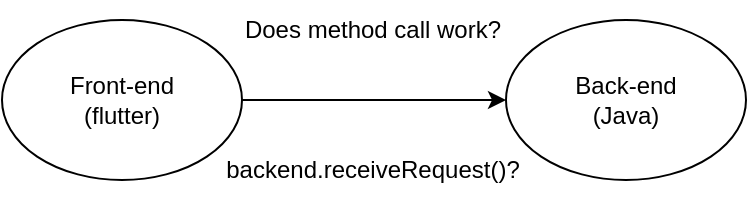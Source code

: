 <mxfile version="27.0.5">
  <diagram name="Page-1" id="YhZmTB8D2AJgFiOfn9OW">
    <mxGraphModel dx="865" dy="466" grid="1" gridSize="10" guides="1" tooltips="1" connect="1" arrows="1" fold="1" page="1" pageScale="1" pageWidth="850" pageHeight="1100" math="0" shadow="0">
      <root>
        <mxCell id="0" />
        <mxCell id="1" parent="0" />
        <mxCell id="ibe251x8pU3LB1l8r29n-1" value="" style="edgeStyle=orthogonalEdgeStyle;rounded=0;orthogonalLoop=1;jettySize=auto;html=1;" edge="1" parent="1" source="ibe251x8pU3LB1l8r29n-2" target="ibe251x8pU3LB1l8r29n-3">
          <mxGeometry relative="1" as="geometry" />
        </mxCell>
        <mxCell id="ibe251x8pU3LB1l8r29n-2" value="Front-end&lt;br&gt;(flutter)" style="ellipse;whiteSpace=wrap;html=1;" vertex="1" parent="1">
          <mxGeometry x="100" y="510" width="120" height="80" as="geometry" />
        </mxCell>
        <mxCell id="ibe251x8pU3LB1l8r29n-3" value="Back-end&lt;br&gt;(Java)" style="ellipse;whiteSpace=wrap;html=1;" vertex="1" parent="1">
          <mxGeometry x="352" y="510" width="120" height="80" as="geometry" />
        </mxCell>
        <mxCell id="ibe251x8pU3LB1l8r29n-4" value="Does method call work?" style="text;html=1;align=center;verticalAlign=middle;resizable=0;points=[];autosize=1;strokeColor=none;fillColor=none;" vertex="1" parent="1">
          <mxGeometry x="210" y="500" width="150" height="30" as="geometry" />
        </mxCell>
        <mxCell id="ibe251x8pU3LB1l8r29n-5" value="backend.receiveRequest()?" style="text;html=1;align=center;verticalAlign=middle;resizable=0;points=[];autosize=1;strokeColor=none;fillColor=none;" vertex="1" parent="1">
          <mxGeometry x="200" y="570" width="170" height="30" as="geometry" />
        </mxCell>
      </root>
    </mxGraphModel>
  </diagram>
</mxfile>
